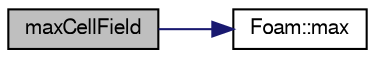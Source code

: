 digraph "maxCellField"
{
  bgcolor="transparent";
  edge [fontname="FreeSans",fontsize="10",labelfontname="FreeSans",labelfontsize="10"];
  node [fontname="FreeSans",fontsize="10",shape=record];
  rankdir="LR";
  Node2279 [label="maxCellField",height=0.2,width=0.4,color="black", fillcolor="grey75", style="filled", fontcolor="black"];
  Node2279 -> Node2280 [color="midnightblue",fontsize="10",style="solid",fontname="FreeSans"];
  Node2280 [label="Foam::max",height=0.2,width=0.4,color="black",URL="$a21124.html#ac993e906cf2774ae77e666bc24e81733"];
}
